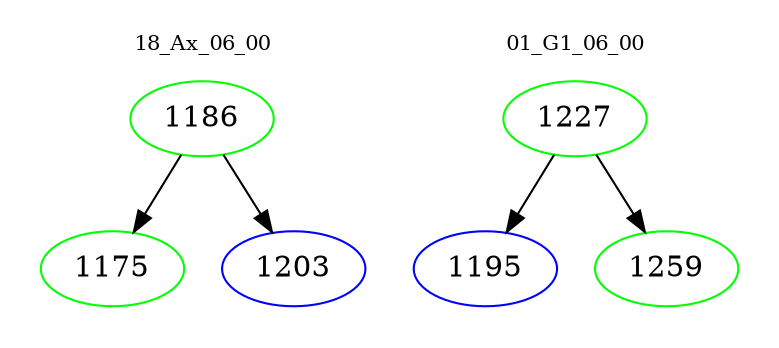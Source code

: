 digraph{
subgraph cluster_0 {
color = white
label = "18_Ax_06_00";
fontsize=10;
T0_1186 [label="1186", color="green"]
T0_1186 -> T0_1175 [color="black"]
T0_1175 [label="1175", color="green"]
T0_1186 -> T0_1203 [color="black"]
T0_1203 [label="1203", color="blue"]
}
subgraph cluster_1 {
color = white
label = "01_G1_06_00";
fontsize=10;
T1_1227 [label="1227", color="green"]
T1_1227 -> T1_1195 [color="black"]
T1_1195 [label="1195", color="blue"]
T1_1227 -> T1_1259 [color="black"]
T1_1259 [label="1259", color="green"]
}
}
